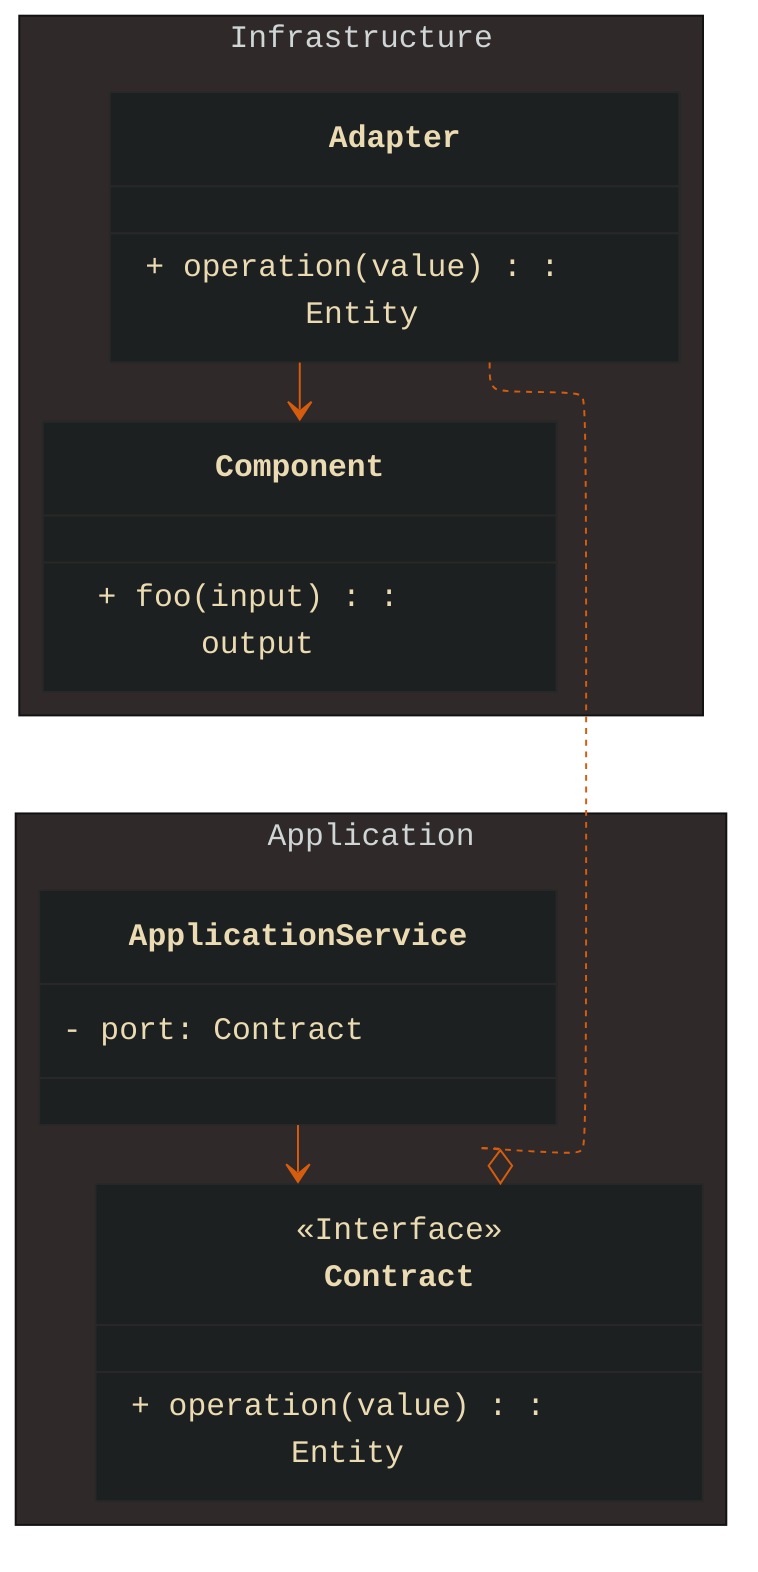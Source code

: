 ---

config:
    layout: elk
    look: classic
    theme: base
    themeVariables:
        fontFamily: "monospace"
        background: "#3C3836"
        primaryColor: "#1D2021"
        primaryTextColor: "#EBDBB2"
        primaryBorderColor: "#282828"
        lineColor: "#D65D0E"

---

classDiagram
    direction TB

namespace Infrastructure {
    class Adapter {
        + operation(value): Entity
    }

    class Component {
        + foo(input): output
    }
}

namespace Application {
    class ApplicationService {
        - port: Contract
    }

    class Contract {
        <<Interface>>
        + operation(value): Entity
    }
}

ApplicationService --> Contract
Adapter ..o Contract
Adapter --> Component